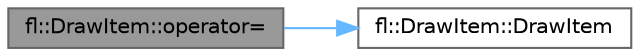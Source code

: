 digraph "fl::DrawItem::operator="
{
 // INTERACTIVE_SVG=YES
 // LATEX_PDF_SIZE
  bgcolor="transparent";
  edge [fontname=Helvetica,fontsize=10,labelfontname=Helvetica,labelfontsize=10];
  node [fontname=Helvetica,fontsize=10,shape=box,height=0.2,width=0.4];
  rankdir="LR";
  Node1 [id="Node000001",label="fl::DrawItem::operator=",height=0.2,width=0.4,color="gray40", fillcolor="grey60", style="filled", fontcolor="black",tooltip=" "];
  Node1 -> Node2 [id="edge1_Node000001_Node000002",color="steelblue1",style="solid",tooltip=" "];
  Node2 [id="Node000002",label="fl::DrawItem::DrawItem",height=0.2,width=0.4,color="grey40", fillcolor="white", style="filled",URL="$da/d9d/structfl_1_1_draw_item_a447e5c76882fb804feb9a19bbb0d0f95.html#a447e5c76882fb804feb9a19bbb0d0f95",tooltip=" "];
}
